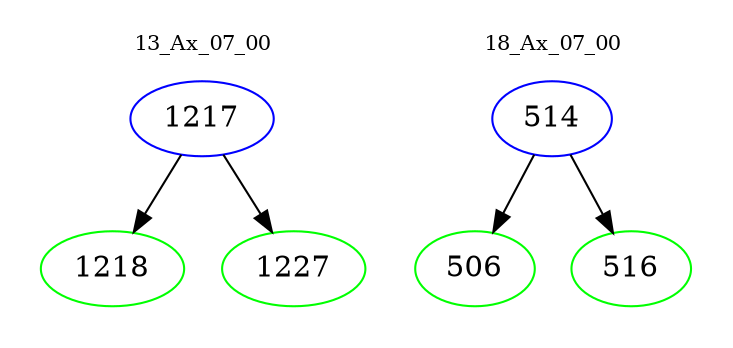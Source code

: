 digraph{
subgraph cluster_0 {
color = white
label = "13_Ax_07_00";
fontsize=10;
T0_1217 [label="1217", color="blue"]
T0_1217 -> T0_1218 [color="black"]
T0_1218 [label="1218", color="green"]
T0_1217 -> T0_1227 [color="black"]
T0_1227 [label="1227", color="green"]
}
subgraph cluster_1 {
color = white
label = "18_Ax_07_00";
fontsize=10;
T1_514 [label="514", color="blue"]
T1_514 -> T1_506 [color="black"]
T1_506 [label="506", color="green"]
T1_514 -> T1_516 [color="black"]
T1_516 [label="516", color="green"]
}
}
